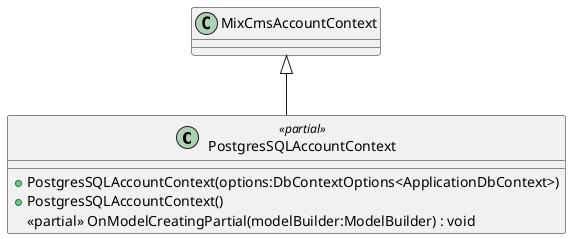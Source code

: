 @startuml
class PostgresSQLAccountContext <<partial>> {
    + PostgresSQLAccountContext(options:DbContextOptions<ApplicationDbContext>)
    + PostgresSQLAccountContext()
    <<partial>> OnModelCreatingPartial(modelBuilder:ModelBuilder) : void
}
MixCmsAccountContext <|-- PostgresSQLAccountContext
@enduml
